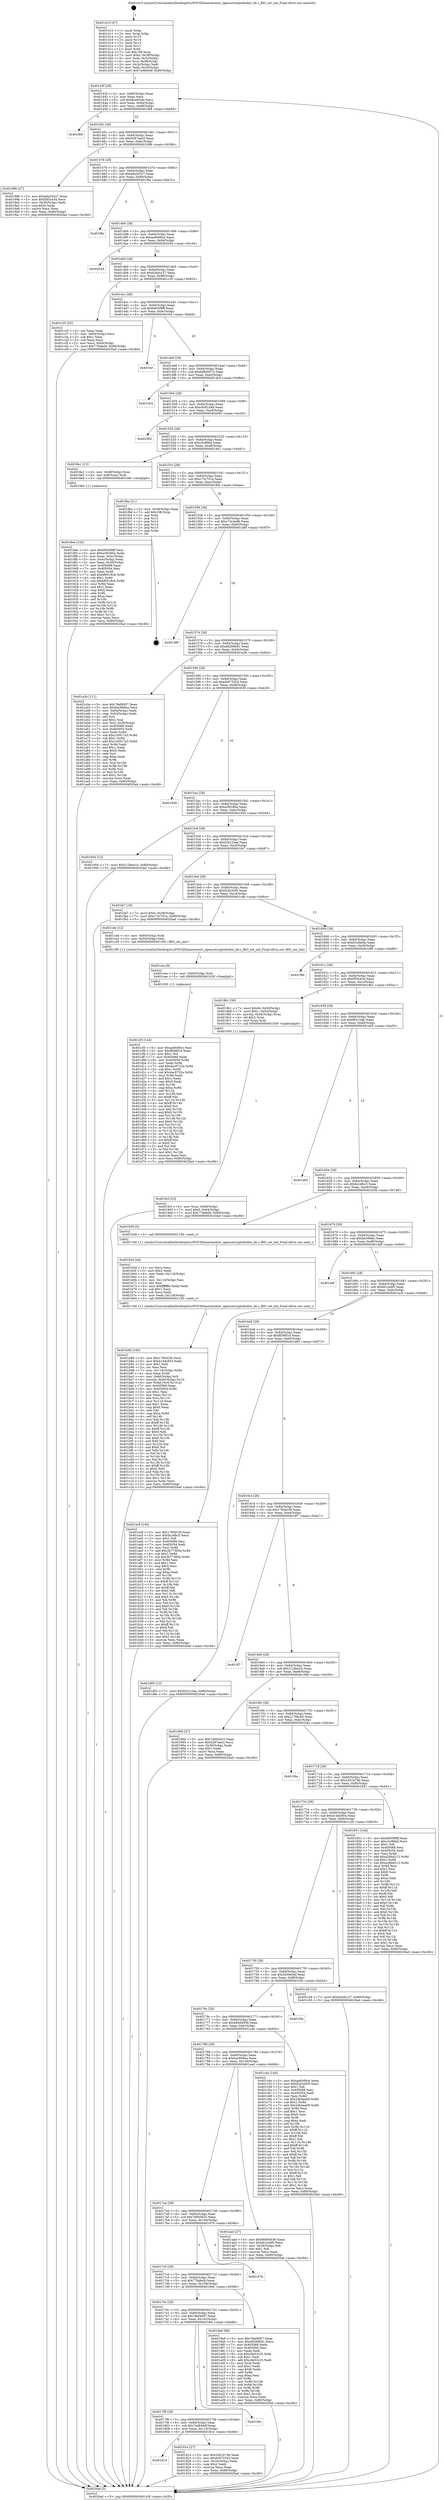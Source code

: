digraph "0x401410" {
  label = "0x401410 (/mnt/c/Users/mathe/Desktop/tcc/POCII/binaries/extr_opensslcryptobiobio_lib.c_BIO_set_init_Final-ollvm.out::main(0))"
  labelloc = "t"
  node[shape=record]

  Entry [label="",width=0.3,height=0.3,shape=circle,fillcolor=black,style=filled]
  "0x40143f" [label="{
     0x40143f [29]\l
     | [instrs]\l
     &nbsp;&nbsp;0x40143f \<+3\>: mov -0x80(%rbp),%eax\l
     &nbsp;&nbsp;0x401442 \<+2\>: mov %eax,%ecx\l
     &nbsp;&nbsp;0x401444 \<+6\>: sub $0x8cafc0ab,%ecx\l
     &nbsp;&nbsp;0x40144a \<+6\>: mov %eax,-0x84(%rbp)\l
     &nbsp;&nbsp;0x401450 \<+6\>: mov %ecx,-0x88(%rbp)\l
     &nbsp;&nbsp;0x401456 \<+6\>: je 0000000000401f69 \<main+0xb59\>\l
  }"]
  "0x401f69" [label="{
     0x401f69\l
  }", style=dashed]
  "0x40145c" [label="{
     0x40145c [28]\l
     | [instrs]\l
     &nbsp;&nbsp;0x40145c \<+5\>: jmp 0000000000401461 \<main+0x51\>\l
     &nbsp;&nbsp;0x401461 \<+6\>: mov -0x84(%rbp),%eax\l
     &nbsp;&nbsp;0x401467 \<+5\>: sub $0x9287aee3,%eax\l
     &nbsp;&nbsp;0x40146c \<+6\>: mov %eax,-0x8c(%rbp)\l
     &nbsp;&nbsp;0x401472 \<+6\>: je 0000000000401996 \<main+0x586\>\l
  }"]
  Exit [label="",width=0.3,height=0.3,shape=circle,fillcolor=black,style=filled,peripheries=2]
  "0x401996" [label="{
     0x401996 [27]\l
     | [instrs]\l
     &nbsp;&nbsp;0x401996 \<+5\>: mov $0xa9a3d327,%eax\l
     &nbsp;&nbsp;0x40199b \<+5\>: mov $0xf3f3c43d,%ecx\l
     &nbsp;&nbsp;0x4019a0 \<+3\>: mov -0x30(%rbp),%edx\l
     &nbsp;&nbsp;0x4019a3 \<+3\>: cmp $0x0,%edx\l
     &nbsp;&nbsp;0x4019a6 \<+3\>: cmove %ecx,%eax\l
     &nbsp;&nbsp;0x4019a9 \<+3\>: mov %eax,-0x80(%rbp)\l
     &nbsp;&nbsp;0x4019ac \<+5\>: jmp 00000000004020ad \<main+0xc9d\>\l
  }"]
  "0x401478" [label="{
     0x401478 [28]\l
     | [instrs]\l
     &nbsp;&nbsp;0x401478 \<+5\>: jmp 000000000040147d \<main+0x6d\>\l
     &nbsp;&nbsp;0x40147d \<+6\>: mov -0x84(%rbp),%eax\l
     &nbsp;&nbsp;0x401483 \<+5\>: sub $0xa9a3d327,%eax\l
     &nbsp;&nbsp;0x401488 \<+6\>: mov %eax,-0x90(%rbp)\l
     &nbsp;&nbsp;0x40148e \<+6\>: je 0000000000401f8a \<main+0xb7a\>\l
  }"]
  "0x401cf3" [label="{
     0x401cf3 [144]\l
     | [instrs]\l
     &nbsp;&nbsp;0x401cf3 \<+5\>: mov $0xaa60d9ce,%esi\l
     &nbsp;&nbsp;0x401cf8 \<+5\>: mov $0xff296f1d,%eax\l
     &nbsp;&nbsp;0x401cfd \<+2\>: mov $0x1,%cl\l
     &nbsp;&nbsp;0x401cff \<+7\>: mov 0x405068,%edx\l
     &nbsp;&nbsp;0x401d06 \<+8\>: mov 0x405054,%r8d\l
     &nbsp;&nbsp;0x401d0e \<+3\>: mov %edx,%r9d\l
     &nbsp;&nbsp;0x401d11 \<+7\>: add $0x4ac9722a,%r9d\l
     &nbsp;&nbsp;0x401d18 \<+4\>: sub $0x1,%r9d\l
     &nbsp;&nbsp;0x401d1c \<+7\>: sub $0x4ac9722a,%r9d\l
     &nbsp;&nbsp;0x401d23 \<+4\>: imul %r9d,%edx\l
     &nbsp;&nbsp;0x401d27 \<+3\>: and $0x1,%edx\l
     &nbsp;&nbsp;0x401d2a \<+3\>: cmp $0x0,%edx\l
     &nbsp;&nbsp;0x401d2d \<+4\>: sete %r10b\l
     &nbsp;&nbsp;0x401d31 \<+4\>: cmp $0xa,%r8d\l
     &nbsp;&nbsp;0x401d35 \<+4\>: setl %r11b\l
     &nbsp;&nbsp;0x401d39 \<+3\>: mov %r10b,%bl\l
     &nbsp;&nbsp;0x401d3c \<+3\>: xor $0xff,%bl\l
     &nbsp;&nbsp;0x401d3f \<+3\>: mov %r11b,%r14b\l
     &nbsp;&nbsp;0x401d42 \<+4\>: xor $0xff,%r14b\l
     &nbsp;&nbsp;0x401d46 \<+3\>: xor $0x0,%cl\l
     &nbsp;&nbsp;0x401d49 \<+3\>: mov %bl,%r15b\l
     &nbsp;&nbsp;0x401d4c \<+4\>: and $0x0,%r15b\l
     &nbsp;&nbsp;0x401d50 \<+3\>: and %cl,%r10b\l
     &nbsp;&nbsp;0x401d53 \<+3\>: mov %r14b,%r12b\l
     &nbsp;&nbsp;0x401d56 \<+4\>: and $0x0,%r12b\l
     &nbsp;&nbsp;0x401d5a \<+3\>: and %cl,%r11b\l
     &nbsp;&nbsp;0x401d5d \<+3\>: or %r10b,%r15b\l
     &nbsp;&nbsp;0x401d60 \<+3\>: or %r11b,%r12b\l
     &nbsp;&nbsp;0x401d63 \<+3\>: xor %r12b,%r15b\l
     &nbsp;&nbsp;0x401d66 \<+3\>: or %r14b,%bl\l
     &nbsp;&nbsp;0x401d69 \<+3\>: xor $0xff,%bl\l
     &nbsp;&nbsp;0x401d6c \<+3\>: or $0x0,%cl\l
     &nbsp;&nbsp;0x401d6f \<+2\>: and %cl,%bl\l
     &nbsp;&nbsp;0x401d71 \<+3\>: or %bl,%r15b\l
     &nbsp;&nbsp;0x401d74 \<+4\>: test $0x1,%r15b\l
     &nbsp;&nbsp;0x401d78 \<+3\>: cmovne %eax,%esi\l
     &nbsp;&nbsp;0x401d7b \<+3\>: mov %esi,-0x80(%rbp)\l
     &nbsp;&nbsp;0x401d7e \<+5\>: jmp 00000000004020ad \<main+0xc9d\>\l
  }"]
  "0x401f8a" [label="{
     0x401f8a\l
  }", style=dashed]
  "0x401494" [label="{
     0x401494 [28]\l
     | [instrs]\l
     &nbsp;&nbsp;0x401494 \<+5\>: jmp 0000000000401499 \<main+0x89\>\l
     &nbsp;&nbsp;0x401499 \<+6\>: mov -0x84(%rbp),%eax\l
     &nbsp;&nbsp;0x40149f \<+5\>: sub $0xaa60d9ce,%eax\l
     &nbsp;&nbsp;0x4014a4 \<+6\>: mov %eax,-0x94(%rbp)\l
     &nbsp;&nbsp;0x4014aa \<+6\>: je 0000000000402044 \<main+0xc34\>\l
  }"]
  "0x401cea" [label="{
     0x401cea [9]\l
     | [instrs]\l
     &nbsp;&nbsp;0x401cea \<+4\>: mov -0x60(%rbp),%rdi\l
     &nbsp;&nbsp;0x401cee \<+5\>: call 0000000000401030 \<free@plt\>\l
     | [calls]\l
     &nbsp;&nbsp;0x401030 \{1\} (unknown)\l
  }"]
  "0x402044" [label="{
     0x402044\l
  }", style=dashed]
  "0x4014b0" [label="{
     0x4014b0 [28]\l
     | [instrs]\l
     &nbsp;&nbsp;0x4014b0 \<+5\>: jmp 00000000004014b5 \<main+0xa5\>\l
     &nbsp;&nbsp;0x4014b5 \<+6\>: mov -0x84(%rbp),%eax\l
     &nbsp;&nbsp;0x4014bb \<+5\>: sub $0xb26dcc27,%eax\l
     &nbsp;&nbsp;0x4014c0 \<+6\>: mov %eax,-0x98(%rbp)\l
     &nbsp;&nbsp;0x4014c6 \<+6\>: je 0000000000401c35 \<main+0x825\>\l
  }"]
  "0x401b89" [label="{
     0x401b89 [160]\l
     | [instrs]\l
     &nbsp;&nbsp;0x401b89 \<+5\>: mov $0x1760d1f0,%ecx\l
     &nbsp;&nbsp;0x401b8e \<+5\>: mov $0x414dc854,%edx\l
     &nbsp;&nbsp;0x401b93 \<+3\>: mov $0x1,%dil\l
     &nbsp;&nbsp;0x401b96 \<+2\>: xor %esi,%esi\l
     &nbsp;&nbsp;0x401b98 \<+7\>: mov -0x118(%rbp),%r8d\l
     &nbsp;&nbsp;0x401b9f \<+4\>: imul %eax,%r8d\l
     &nbsp;&nbsp;0x401ba3 \<+4\>: mov -0x60(%rbp),%r9\l
     &nbsp;&nbsp;0x401ba7 \<+4\>: movslq -0x64(%rbp),%r10\l
     &nbsp;&nbsp;0x401bab \<+4\>: mov %r8d,(%r9,%r10,4)\l
     &nbsp;&nbsp;0x401baf \<+7\>: mov 0x405068,%eax\l
     &nbsp;&nbsp;0x401bb6 \<+8\>: mov 0x405054,%r8d\l
     &nbsp;&nbsp;0x401bbe \<+3\>: sub $0x1,%esi\l
     &nbsp;&nbsp;0x401bc1 \<+3\>: mov %eax,%r11d\l
     &nbsp;&nbsp;0x401bc4 \<+3\>: add %esi,%r11d\l
     &nbsp;&nbsp;0x401bc7 \<+4\>: imul %r11d,%eax\l
     &nbsp;&nbsp;0x401bcb \<+3\>: and $0x1,%eax\l
     &nbsp;&nbsp;0x401bce \<+3\>: cmp $0x0,%eax\l
     &nbsp;&nbsp;0x401bd1 \<+3\>: sete %bl\l
     &nbsp;&nbsp;0x401bd4 \<+4\>: cmp $0xa,%r8d\l
     &nbsp;&nbsp;0x401bd8 \<+4\>: setl %r14b\l
     &nbsp;&nbsp;0x401bdc \<+3\>: mov %bl,%r15b\l
     &nbsp;&nbsp;0x401bdf \<+4\>: xor $0xff,%r15b\l
     &nbsp;&nbsp;0x401be3 \<+3\>: mov %r14b,%r12b\l
     &nbsp;&nbsp;0x401be6 \<+4\>: xor $0xff,%r12b\l
     &nbsp;&nbsp;0x401bea \<+4\>: xor $0x0,%dil\l
     &nbsp;&nbsp;0x401bee \<+3\>: mov %r15b,%r13b\l
     &nbsp;&nbsp;0x401bf1 \<+4\>: and $0x0,%r13b\l
     &nbsp;&nbsp;0x401bf5 \<+3\>: and %dil,%bl\l
     &nbsp;&nbsp;0x401bf8 \<+3\>: mov %r12b,%al\l
     &nbsp;&nbsp;0x401bfb \<+2\>: and $0x0,%al\l
     &nbsp;&nbsp;0x401bfd \<+3\>: and %dil,%r14b\l
     &nbsp;&nbsp;0x401c00 \<+3\>: or %bl,%r13b\l
     &nbsp;&nbsp;0x401c03 \<+3\>: or %r14b,%al\l
     &nbsp;&nbsp;0x401c06 \<+3\>: xor %al,%r13b\l
     &nbsp;&nbsp;0x401c09 \<+3\>: or %r12b,%r15b\l
     &nbsp;&nbsp;0x401c0c \<+4\>: xor $0xff,%r15b\l
     &nbsp;&nbsp;0x401c10 \<+4\>: or $0x0,%dil\l
     &nbsp;&nbsp;0x401c14 \<+3\>: and %dil,%r15b\l
     &nbsp;&nbsp;0x401c17 \<+3\>: or %r15b,%r13b\l
     &nbsp;&nbsp;0x401c1a \<+4\>: test $0x1,%r13b\l
     &nbsp;&nbsp;0x401c1e \<+3\>: cmovne %edx,%ecx\l
     &nbsp;&nbsp;0x401c21 \<+3\>: mov %ecx,-0x80(%rbp)\l
     &nbsp;&nbsp;0x401c24 \<+5\>: jmp 00000000004020ad \<main+0xc9d\>\l
  }"]
  "0x401c35" [label="{
     0x401c35 [25]\l
     | [instrs]\l
     &nbsp;&nbsp;0x401c35 \<+2\>: xor %eax,%eax\l
     &nbsp;&nbsp;0x401c37 \<+3\>: mov -0x64(%rbp),%ecx\l
     &nbsp;&nbsp;0x401c3a \<+3\>: sub $0x1,%eax\l
     &nbsp;&nbsp;0x401c3d \<+2\>: sub %eax,%ecx\l
     &nbsp;&nbsp;0x401c3f \<+3\>: mov %ecx,-0x64(%rbp)\l
     &nbsp;&nbsp;0x401c42 \<+7\>: movl $0x77fafed4,-0x80(%rbp)\l
     &nbsp;&nbsp;0x401c49 \<+5\>: jmp 00000000004020ad \<main+0xc9d\>\l
  }"]
  "0x4014cc" [label="{
     0x4014cc [28]\l
     | [instrs]\l
     &nbsp;&nbsp;0x4014cc \<+5\>: jmp 00000000004014d1 \<main+0xc1\>\l
     &nbsp;&nbsp;0x4014d1 \<+6\>: mov -0x84(%rbp),%eax\l
     &nbsp;&nbsp;0x4014d7 \<+5\>: sub $0xb850f9ff,%eax\l
     &nbsp;&nbsp;0x4014dc \<+6\>: mov %eax,-0x9c(%rbp)\l
     &nbsp;&nbsp;0x4014e2 \<+6\>: je 0000000000401fcf \<main+0xbbf\>\l
  }"]
  "0x401b5d" [label="{
     0x401b5d [44]\l
     | [instrs]\l
     &nbsp;&nbsp;0x401b5d \<+2\>: xor %ecx,%ecx\l
     &nbsp;&nbsp;0x401b5f \<+5\>: mov $0x2,%edx\l
     &nbsp;&nbsp;0x401b64 \<+6\>: mov %edx,-0x114(%rbp)\l
     &nbsp;&nbsp;0x401b6a \<+1\>: cltd\l
     &nbsp;&nbsp;0x401b6b \<+6\>: mov -0x114(%rbp),%esi\l
     &nbsp;&nbsp;0x401b71 \<+2\>: idiv %esi\l
     &nbsp;&nbsp;0x401b73 \<+6\>: imul $0xfffffffe,%edx,%edx\l
     &nbsp;&nbsp;0x401b79 \<+3\>: sub $0x1,%ecx\l
     &nbsp;&nbsp;0x401b7c \<+2\>: sub %ecx,%edx\l
     &nbsp;&nbsp;0x401b7e \<+6\>: mov %edx,-0x118(%rbp)\l
     &nbsp;&nbsp;0x401b84 \<+5\>: call 0000000000401160 \<next_i\>\l
     | [calls]\l
     &nbsp;&nbsp;0x401160 \{1\} (/mnt/c/Users/mathe/Desktop/tcc/POCII/binaries/extr_opensslcryptobiobio_lib.c_BIO_set_init_Final-ollvm.out::next_i)\l
  }"]
  "0x401fcf" [label="{
     0x401fcf\l
  }", style=dashed]
  "0x4014e8" [label="{
     0x4014e8 [28]\l
     | [instrs]\l
     &nbsp;&nbsp;0x4014e8 \<+5\>: jmp 00000000004014ed \<main+0xdd\>\l
     &nbsp;&nbsp;0x4014ed \<+6\>: mov -0x84(%rbp),%eax\l
     &nbsp;&nbsp;0x4014f3 \<+5\>: sub $0xbd840572,%eax\l
     &nbsp;&nbsp;0x4014f8 \<+6\>: mov %eax,-0xa0(%rbp)\l
     &nbsp;&nbsp;0x4014fe \<+6\>: je 0000000000401dc4 \<main+0x9b4\>\l
  }"]
  "0x4019cf" [label="{
     0x4019cf [23]\l
     | [instrs]\l
     &nbsp;&nbsp;0x4019cf \<+4\>: mov %rax,-0x60(%rbp)\l
     &nbsp;&nbsp;0x4019d3 \<+7\>: movl $0x0,-0x64(%rbp)\l
     &nbsp;&nbsp;0x4019da \<+7\>: movl $0x77fafed4,-0x80(%rbp)\l
     &nbsp;&nbsp;0x4019e1 \<+5\>: jmp 00000000004020ad \<main+0xc9d\>\l
  }"]
  "0x401dc4" [label="{
     0x401dc4\l
  }", style=dashed]
  "0x401504" [label="{
     0x401504 [28]\l
     | [instrs]\l
     &nbsp;&nbsp;0x401504 \<+5\>: jmp 0000000000401509 \<main+0xf9\>\l
     &nbsp;&nbsp;0x401509 \<+6\>: mov -0x84(%rbp),%eax\l
     &nbsp;&nbsp;0x40150f \<+5\>: sub $0xc0c81d4d,%eax\l
     &nbsp;&nbsp;0x401514 \<+6\>: mov %eax,-0xa4(%rbp)\l
     &nbsp;&nbsp;0x40151a \<+6\>: je 0000000000402065 \<main+0xc55\>\l
  }"]
  "0x4018ee" [label="{
     0x4018ee [102]\l
     | [instrs]\l
     &nbsp;&nbsp;0x4018ee \<+5\>: mov $0xb850f9ff,%ecx\l
     &nbsp;&nbsp;0x4018f3 \<+5\>: mov $0xecf0280a,%edx\l
     &nbsp;&nbsp;0x4018f8 \<+3\>: mov %eax,-0x4c(%rbp)\l
     &nbsp;&nbsp;0x4018fb \<+3\>: mov -0x4c(%rbp),%eax\l
     &nbsp;&nbsp;0x4018fe \<+3\>: mov %eax,-0x30(%rbp)\l
     &nbsp;&nbsp;0x401901 \<+7\>: mov 0x405068,%eax\l
     &nbsp;&nbsp;0x401908 \<+7\>: mov 0x405054,%esi\l
     &nbsp;&nbsp;0x40190f \<+3\>: mov %eax,%r8d\l
     &nbsp;&nbsp;0x401912 \<+7\>: add $0xbf9318cb,%r8d\l
     &nbsp;&nbsp;0x401919 \<+4\>: sub $0x1,%r8d\l
     &nbsp;&nbsp;0x40191d \<+7\>: sub $0xbf9318cb,%r8d\l
     &nbsp;&nbsp;0x401924 \<+4\>: imul %r8d,%eax\l
     &nbsp;&nbsp;0x401928 \<+3\>: and $0x1,%eax\l
     &nbsp;&nbsp;0x40192b \<+3\>: cmp $0x0,%eax\l
     &nbsp;&nbsp;0x40192e \<+4\>: sete %r9b\l
     &nbsp;&nbsp;0x401932 \<+3\>: cmp $0xa,%esi\l
     &nbsp;&nbsp;0x401935 \<+4\>: setl %r10b\l
     &nbsp;&nbsp;0x401939 \<+3\>: mov %r9b,%r11b\l
     &nbsp;&nbsp;0x40193c \<+3\>: and %r10b,%r11b\l
     &nbsp;&nbsp;0x40193f \<+3\>: xor %r10b,%r9b\l
     &nbsp;&nbsp;0x401942 \<+3\>: or %r9b,%r11b\l
     &nbsp;&nbsp;0x401945 \<+4\>: test $0x1,%r11b\l
     &nbsp;&nbsp;0x401949 \<+3\>: cmovne %edx,%ecx\l
     &nbsp;&nbsp;0x40194c \<+3\>: mov %ecx,-0x80(%rbp)\l
     &nbsp;&nbsp;0x40194f \<+5\>: jmp 00000000004020ad \<main+0xc9d\>\l
  }"]
  "0x402065" [label="{
     0x402065\l
  }", style=dashed]
  "0x401520" [label="{
     0x401520 [28]\l
     | [instrs]\l
     &nbsp;&nbsp;0x401520 \<+5\>: jmp 0000000000401525 \<main+0x115\>\l
     &nbsp;&nbsp;0x401525 \<+6\>: mov -0x84(%rbp),%eax\l
     &nbsp;&nbsp;0x40152b \<+5\>: sub $0xc5cf6fed,%eax\l
     &nbsp;&nbsp;0x401530 \<+6\>: mov %eax,-0xa8(%rbp)\l
     &nbsp;&nbsp;0x401536 \<+6\>: je 00000000004018e1 \<main+0x4d1\>\l
  }"]
  "0x401410" [label="{
     0x401410 [47]\l
     | [instrs]\l
     &nbsp;&nbsp;0x401410 \<+1\>: push %rbp\l
     &nbsp;&nbsp;0x401411 \<+3\>: mov %rsp,%rbp\l
     &nbsp;&nbsp;0x401414 \<+2\>: push %r15\l
     &nbsp;&nbsp;0x401416 \<+2\>: push %r14\l
     &nbsp;&nbsp;0x401418 \<+2\>: push %r13\l
     &nbsp;&nbsp;0x40141a \<+2\>: push %r12\l
     &nbsp;&nbsp;0x40141c \<+1\>: push %rbx\l
     &nbsp;&nbsp;0x40141d \<+7\>: sub $0x108,%rsp\l
     &nbsp;&nbsp;0x401424 \<+7\>: movl $0x0,-0x38(%rbp)\l
     &nbsp;&nbsp;0x40142b \<+3\>: mov %edi,-0x3c(%rbp)\l
     &nbsp;&nbsp;0x40142e \<+4\>: mov %rsi,-0x48(%rbp)\l
     &nbsp;&nbsp;0x401432 \<+3\>: mov -0x3c(%rbp),%edi\l
     &nbsp;&nbsp;0x401435 \<+3\>: mov %edi,-0x34(%rbp)\l
     &nbsp;&nbsp;0x401438 \<+7\>: movl $0x7ed844df,-0x80(%rbp)\l
  }"]
  "0x4018e1" [label="{
     0x4018e1 [13]\l
     | [instrs]\l
     &nbsp;&nbsp;0x4018e1 \<+4\>: mov -0x48(%rbp),%rax\l
     &nbsp;&nbsp;0x4018e5 \<+4\>: mov 0x8(%rax),%rdi\l
     &nbsp;&nbsp;0x4018e9 \<+5\>: call 0000000000401060 \<atoi@plt\>\l
     | [calls]\l
     &nbsp;&nbsp;0x401060 \{1\} (unknown)\l
  }"]
  "0x40153c" [label="{
     0x40153c [28]\l
     | [instrs]\l
     &nbsp;&nbsp;0x40153c \<+5\>: jmp 0000000000401541 \<main+0x131\>\l
     &nbsp;&nbsp;0x401541 \<+6\>: mov -0x84(%rbp),%eax\l
     &nbsp;&nbsp;0x401547 \<+5\>: sub $0xc73c701a,%eax\l
     &nbsp;&nbsp;0x40154c \<+6\>: mov %eax,-0xac(%rbp)\l
     &nbsp;&nbsp;0x401552 \<+6\>: je 0000000000401fba \<main+0xbaa\>\l
  }"]
  "0x4020ad" [label="{
     0x4020ad [5]\l
     | [instrs]\l
     &nbsp;&nbsp;0x4020ad \<+5\>: jmp 000000000040143f \<main+0x2f\>\l
  }"]
  "0x401fba" [label="{
     0x401fba [21]\l
     | [instrs]\l
     &nbsp;&nbsp;0x401fba \<+3\>: mov -0x38(%rbp),%eax\l
     &nbsp;&nbsp;0x401fbd \<+7\>: add $0x108,%rsp\l
     &nbsp;&nbsp;0x401fc4 \<+1\>: pop %rbx\l
     &nbsp;&nbsp;0x401fc5 \<+2\>: pop %r12\l
     &nbsp;&nbsp;0x401fc7 \<+2\>: pop %r13\l
     &nbsp;&nbsp;0x401fc9 \<+2\>: pop %r14\l
     &nbsp;&nbsp;0x401fcb \<+2\>: pop %r15\l
     &nbsp;&nbsp;0x401fcd \<+1\>: pop %rbp\l
     &nbsp;&nbsp;0x401fce \<+1\>: ret\l
  }"]
  "0x401558" [label="{
     0x401558 [28]\l
     | [instrs]\l
     &nbsp;&nbsp;0x401558 \<+5\>: jmp 000000000040155d \<main+0x14d\>\l
     &nbsp;&nbsp;0x40155d \<+6\>: mov -0x84(%rbp),%eax\l
     &nbsp;&nbsp;0x401563 \<+5\>: sub $0xc74c4a9b,%eax\l
     &nbsp;&nbsp;0x401568 \<+6\>: mov %eax,-0xb0(%rbp)\l
     &nbsp;&nbsp;0x40156e \<+6\>: je 0000000000401d8f \<main+0x97f\>\l
  }"]
  "0x401814" [label="{
     0x401814\l
  }", style=dashed]
  "0x401d8f" [label="{
     0x401d8f\l
  }", style=dashed]
  "0x401574" [label="{
     0x401574 [28]\l
     | [instrs]\l
     &nbsp;&nbsp;0x401574 \<+5\>: jmp 0000000000401579 \<main+0x169\>\l
     &nbsp;&nbsp;0x401579 \<+6\>: mov -0x84(%rbp),%eax\l
     &nbsp;&nbsp;0x40157f \<+5\>: sub $0xd8269b91,%eax\l
     &nbsp;&nbsp;0x401584 \<+6\>: mov %eax,-0xb4(%rbp)\l
     &nbsp;&nbsp;0x40158a \<+6\>: je 0000000000401a3e \<main+0x62e\>\l
  }"]
  "0x40181e" [label="{
     0x40181e [27]\l
     | [instrs]\l
     &nbsp;&nbsp;0x40181e \<+5\>: mov $0x2451b74b,%eax\l
     &nbsp;&nbsp;0x401823 \<+5\>: mov $0xdc673324,%ecx\l
     &nbsp;&nbsp;0x401828 \<+3\>: mov -0x34(%rbp),%edx\l
     &nbsp;&nbsp;0x40182b \<+3\>: cmp $0x2,%edx\l
     &nbsp;&nbsp;0x40182e \<+3\>: cmovne %ecx,%eax\l
     &nbsp;&nbsp;0x401831 \<+3\>: mov %eax,-0x80(%rbp)\l
     &nbsp;&nbsp;0x401834 \<+5\>: jmp 00000000004020ad \<main+0xc9d\>\l
  }"]
  "0x401a3e" [label="{
     0x401a3e [111]\l
     | [instrs]\l
     &nbsp;&nbsp;0x401a3e \<+5\>: mov $0x78af4007,%eax\l
     &nbsp;&nbsp;0x401a43 \<+5\>: mov $0x6ac806ea,%ecx\l
     &nbsp;&nbsp;0x401a48 \<+3\>: mov -0x64(%rbp),%edx\l
     &nbsp;&nbsp;0x401a4b \<+3\>: cmp -0x54(%rbp),%edx\l
     &nbsp;&nbsp;0x401a4e \<+4\>: setl %sil\l
     &nbsp;&nbsp;0x401a52 \<+4\>: and $0x1,%sil\l
     &nbsp;&nbsp;0x401a56 \<+4\>: mov %sil,-0x29(%rbp)\l
     &nbsp;&nbsp;0x401a5a \<+7\>: mov 0x405068,%edx\l
     &nbsp;&nbsp;0x401a61 \<+7\>: mov 0x405054,%edi\l
     &nbsp;&nbsp;0x401a68 \<+3\>: mov %edx,%r8d\l
     &nbsp;&nbsp;0x401a6b \<+7\>: sub $0x1c0917a3,%r8d\l
     &nbsp;&nbsp;0x401a72 \<+4\>: sub $0x1,%r8d\l
     &nbsp;&nbsp;0x401a76 \<+7\>: add $0x1c0917a3,%r8d\l
     &nbsp;&nbsp;0x401a7d \<+4\>: imul %r8d,%edx\l
     &nbsp;&nbsp;0x401a81 \<+3\>: and $0x1,%edx\l
     &nbsp;&nbsp;0x401a84 \<+3\>: cmp $0x0,%edx\l
     &nbsp;&nbsp;0x401a87 \<+4\>: sete %sil\l
     &nbsp;&nbsp;0x401a8b \<+3\>: cmp $0xa,%edi\l
     &nbsp;&nbsp;0x401a8e \<+4\>: setl %r9b\l
     &nbsp;&nbsp;0x401a92 \<+3\>: mov %sil,%r10b\l
     &nbsp;&nbsp;0x401a95 \<+3\>: and %r9b,%r10b\l
     &nbsp;&nbsp;0x401a98 \<+3\>: xor %r9b,%sil\l
     &nbsp;&nbsp;0x401a9b \<+3\>: or %sil,%r10b\l
     &nbsp;&nbsp;0x401a9e \<+4\>: test $0x1,%r10b\l
     &nbsp;&nbsp;0x401aa2 \<+3\>: cmovne %ecx,%eax\l
     &nbsp;&nbsp;0x401aa5 \<+3\>: mov %eax,-0x80(%rbp)\l
     &nbsp;&nbsp;0x401aa8 \<+5\>: jmp 00000000004020ad \<main+0xc9d\>\l
  }"]
  "0x401590" [label="{
     0x401590 [28]\l
     | [instrs]\l
     &nbsp;&nbsp;0x401590 \<+5\>: jmp 0000000000401595 \<main+0x185\>\l
     &nbsp;&nbsp;0x401595 \<+6\>: mov -0x84(%rbp),%eax\l
     &nbsp;&nbsp;0x40159b \<+5\>: sub $0xdc673324,%eax\l
     &nbsp;&nbsp;0x4015a0 \<+6\>: mov %eax,-0xb8(%rbp)\l
     &nbsp;&nbsp;0x4015a6 \<+6\>: je 0000000000401839 \<main+0x429\>\l
  }"]
  "0x4017f8" [label="{
     0x4017f8 [28]\l
     | [instrs]\l
     &nbsp;&nbsp;0x4017f8 \<+5\>: jmp 00000000004017fd \<main+0x3ed\>\l
     &nbsp;&nbsp;0x4017fd \<+6\>: mov -0x84(%rbp),%eax\l
     &nbsp;&nbsp;0x401803 \<+5\>: sub $0x7ed844df,%eax\l
     &nbsp;&nbsp;0x401808 \<+6\>: mov %eax,-0x110(%rbp)\l
     &nbsp;&nbsp;0x40180e \<+6\>: je 000000000040181e \<main+0x40e\>\l
  }"]
  "0x401839" [label="{
     0x401839\l
  }", style=dashed]
  "0x4015ac" [label="{
     0x4015ac [28]\l
     | [instrs]\l
     &nbsp;&nbsp;0x4015ac \<+5\>: jmp 00000000004015b1 \<main+0x1a1\>\l
     &nbsp;&nbsp;0x4015b1 \<+6\>: mov -0x84(%rbp),%eax\l
     &nbsp;&nbsp;0x4015b7 \<+5\>: sub $0xecf0280a,%eax\l
     &nbsp;&nbsp;0x4015bc \<+6\>: mov %eax,-0xbc(%rbp)\l
     &nbsp;&nbsp;0x4015c2 \<+6\>: je 0000000000401954 \<main+0x544\>\l
  }"]
  "0x401feb" [label="{
     0x401feb\l
  }", style=dashed]
  "0x401954" [label="{
     0x401954 [12]\l
     | [instrs]\l
     &nbsp;&nbsp;0x401954 \<+7\>: movl $0x2126ee1b,-0x80(%rbp)\l
     &nbsp;&nbsp;0x40195b \<+5\>: jmp 00000000004020ad \<main+0xc9d\>\l
  }"]
  "0x4015c8" [label="{
     0x4015c8 [28]\l
     | [instrs]\l
     &nbsp;&nbsp;0x4015c8 \<+5\>: jmp 00000000004015cd \<main+0x1bd\>\l
     &nbsp;&nbsp;0x4015cd \<+6\>: mov -0x84(%rbp),%eax\l
     &nbsp;&nbsp;0x4015d3 \<+5\>: sub $0xf2d123aa,%eax\l
     &nbsp;&nbsp;0x4015d8 \<+6\>: mov %eax,-0xc0(%rbp)\l
     &nbsp;&nbsp;0x4015de \<+6\>: je 0000000000401fa7 \<main+0xb97\>\l
  }"]
  "0x4017dc" [label="{
     0x4017dc [28]\l
     | [instrs]\l
     &nbsp;&nbsp;0x4017dc \<+5\>: jmp 00000000004017e1 \<main+0x3d1\>\l
     &nbsp;&nbsp;0x4017e1 \<+6\>: mov -0x84(%rbp),%eax\l
     &nbsp;&nbsp;0x4017e7 \<+5\>: sub $0x78af4007,%eax\l
     &nbsp;&nbsp;0x4017ec \<+6\>: mov %eax,-0x10c(%rbp)\l
     &nbsp;&nbsp;0x4017f2 \<+6\>: je 0000000000401feb \<main+0xbdb\>\l
  }"]
  "0x401fa7" [label="{
     0x401fa7 [19]\l
     | [instrs]\l
     &nbsp;&nbsp;0x401fa7 \<+7\>: movl $0x0,-0x38(%rbp)\l
     &nbsp;&nbsp;0x401fae \<+7\>: movl $0xc73c701a,-0x80(%rbp)\l
     &nbsp;&nbsp;0x401fb5 \<+5\>: jmp 00000000004020ad \<main+0xc9d\>\l
  }"]
  "0x4015e4" [label="{
     0x4015e4 [28]\l
     | [instrs]\l
     &nbsp;&nbsp;0x4015e4 \<+5\>: jmp 00000000004015e9 \<main+0x1d9\>\l
     &nbsp;&nbsp;0x4015e9 \<+6\>: mov -0x84(%rbp),%eax\l
     &nbsp;&nbsp;0x4015ef \<+5\>: sub $0xf2d2cb00,%eax\l
     &nbsp;&nbsp;0x4015f4 \<+6\>: mov %eax,-0xc4(%rbp)\l
     &nbsp;&nbsp;0x4015fa \<+6\>: je 0000000000401cde \<main+0x8ce\>\l
  }"]
  "0x4019e6" [label="{
     0x4019e6 [88]\l
     | [instrs]\l
     &nbsp;&nbsp;0x4019e6 \<+5\>: mov $0x78af4007,%eax\l
     &nbsp;&nbsp;0x4019eb \<+5\>: mov $0xd8269b91,%ecx\l
     &nbsp;&nbsp;0x4019f0 \<+7\>: mov 0x405068,%edx\l
     &nbsp;&nbsp;0x4019f7 \<+7\>: mov 0x405054,%esi\l
     &nbsp;&nbsp;0x4019fe \<+2\>: mov %edx,%edi\l
     &nbsp;&nbsp;0x401a00 \<+6\>: sub $0xc9a53c25,%edi\l
     &nbsp;&nbsp;0x401a06 \<+3\>: sub $0x1,%edi\l
     &nbsp;&nbsp;0x401a09 \<+6\>: add $0xc9a53c25,%edi\l
     &nbsp;&nbsp;0x401a0f \<+3\>: imul %edi,%edx\l
     &nbsp;&nbsp;0x401a12 \<+3\>: and $0x1,%edx\l
     &nbsp;&nbsp;0x401a15 \<+3\>: cmp $0x0,%edx\l
     &nbsp;&nbsp;0x401a18 \<+4\>: sete %r8b\l
     &nbsp;&nbsp;0x401a1c \<+3\>: cmp $0xa,%esi\l
     &nbsp;&nbsp;0x401a1f \<+4\>: setl %r9b\l
     &nbsp;&nbsp;0x401a23 \<+3\>: mov %r8b,%r10b\l
     &nbsp;&nbsp;0x401a26 \<+3\>: and %r9b,%r10b\l
     &nbsp;&nbsp;0x401a29 \<+3\>: xor %r9b,%r8b\l
     &nbsp;&nbsp;0x401a2c \<+3\>: or %r8b,%r10b\l
     &nbsp;&nbsp;0x401a2f \<+4\>: test $0x1,%r10b\l
     &nbsp;&nbsp;0x401a33 \<+3\>: cmovne %ecx,%eax\l
     &nbsp;&nbsp;0x401a36 \<+3\>: mov %eax,-0x80(%rbp)\l
     &nbsp;&nbsp;0x401a39 \<+5\>: jmp 00000000004020ad \<main+0xc9d\>\l
  }"]
  "0x401cde" [label="{
     0x401cde [12]\l
     | [instrs]\l
     &nbsp;&nbsp;0x401cde \<+4\>: mov -0x60(%rbp),%rdi\l
     &nbsp;&nbsp;0x401ce2 \<+3\>: mov -0x50(%rbp),%esi\l
     &nbsp;&nbsp;0x401ce5 \<+5\>: call 00000000004013f0 \<BIO_set_init\>\l
     | [calls]\l
     &nbsp;&nbsp;0x4013f0 \{1\} (/mnt/c/Users/mathe/Desktop/tcc/POCII/binaries/extr_opensslcryptobiobio_lib.c_BIO_set_init_Final-ollvm.out::BIO_set_init)\l
  }"]
  "0x401600" [label="{
     0x401600 [28]\l
     | [instrs]\l
     &nbsp;&nbsp;0x401600 \<+5\>: jmp 0000000000401605 \<main+0x1f5\>\l
     &nbsp;&nbsp;0x401605 \<+6\>: mov -0x84(%rbp),%eax\l
     &nbsp;&nbsp;0x40160b \<+5\>: sub $0xf3c48e0a,%eax\l
     &nbsp;&nbsp;0x401610 \<+6\>: mov %eax,-0xc8(%rbp)\l
     &nbsp;&nbsp;0x401616 \<+6\>: je 0000000000401f96 \<main+0xb86\>\l
  }"]
  "0x4017c0" [label="{
     0x4017c0 [28]\l
     | [instrs]\l
     &nbsp;&nbsp;0x4017c0 \<+5\>: jmp 00000000004017c5 \<main+0x3b5\>\l
     &nbsp;&nbsp;0x4017c5 \<+6\>: mov -0x84(%rbp),%eax\l
     &nbsp;&nbsp;0x4017cb \<+5\>: sub $0x77fafed4,%eax\l
     &nbsp;&nbsp;0x4017d0 \<+6\>: mov %eax,-0x108(%rbp)\l
     &nbsp;&nbsp;0x4017d6 \<+6\>: je 00000000004019e6 \<main+0x5d6\>\l
  }"]
  "0x401f96" [label="{
     0x401f96\l
  }", style=dashed]
  "0x40161c" [label="{
     0x40161c [28]\l
     | [instrs]\l
     &nbsp;&nbsp;0x40161c \<+5\>: jmp 0000000000401621 \<main+0x211\>\l
     &nbsp;&nbsp;0x401621 \<+6\>: mov -0x84(%rbp),%eax\l
     &nbsp;&nbsp;0x401627 \<+5\>: sub $0xf3f3c43d,%eax\l
     &nbsp;&nbsp;0x40162c \<+6\>: mov %eax,-0xcc(%rbp)\l
     &nbsp;&nbsp;0x401632 \<+6\>: je 00000000004019b1 \<main+0x5a1\>\l
  }"]
  "0x40197b" [label="{
     0x40197b\l
  }", style=dashed]
  "0x4019b1" [label="{
     0x4019b1 [30]\l
     | [instrs]\l
     &nbsp;&nbsp;0x4019b1 \<+7\>: movl $0x64,-0x50(%rbp)\l
     &nbsp;&nbsp;0x4019b8 \<+7\>: movl $0x1,-0x54(%rbp)\l
     &nbsp;&nbsp;0x4019bf \<+4\>: movslq -0x54(%rbp),%rax\l
     &nbsp;&nbsp;0x4019c3 \<+4\>: shl $0x2,%rax\l
     &nbsp;&nbsp;0x4019c7 \<+3\>: mov %rax,%rdi\l
     &nbsp;&nbsp;0x4019ca \<+5\>: call 0000000000401050 \<malloc@plt\>\l
     | [calls]\l
     &nbsp;&nbsp;0x401050 \{1\} (unknown)\l
  }"]
  "0x401638" [label="{
     0x401638 [28]\l
     | [instrs]\l
     &nbsp;&nbsp;0x401638 \<+5\>: jmp 000000000040163d \<main+0x22d\>\l
     &nbsp;&nbsp;0x40163d \<+6\>: mov -0x84(%rbp),%eax\l
     &nbsp;&nbsp;0x401643 \<+5\>: sub $0xf9313afc,%eax\l
     &nbsp;&nbsp;0x401648 \<+6\>: mov %eax,-0xd0(%rbp)\l
     &nbsp;&nbsp;0x40164e \<+6\>: je 0000000000401e65 \<main+0xa55\>\l
  }"]
  "0x4017a4" [label="{
     0x4017a4 [28]\l
     | [instrs]\l
     &nbsp;&nbsp;0x4017a4 \<+5\>: jmp 00000000004017a9 \<main+0x399\>\l
     &nbsp;&nbsp;0x4017a9 \<+6\>: mov -0x84(%rbp),%eax\l
     &nbsp;&nbsp;0x4017af \<+5\>: sub $0x74950d33,%eax\l
     &nbsp;&nbsp;0x4017b4 \<+6\>: mov %eax,-0x104(%rbp)\l
     &nbsp;&nbsp;0x4017ba \<+6\>: je 000000000040197b \<main+0x56b\>\l
  }"]
  "0x401e65" [label="{
     0x401e65\l
  }", style=dashed]
  "0x401654" [label="{
     0x401654 [28]\l
     | [instrs]\l
     &nbsp;&nbsp;0x401654 \<+5\>: jmp 0000000000401659 \<main+0x249\>\l
     &nbsp;&nbsp;0x401659 \<+6\>: mov -0x84(%rbp),%eax\l
     &nbsp;&nbsp;0x40165f \<+5\>: sub $0xfa1efbc5,%eax\l
     &nbsp;&nbsp;0x401664 \<+6\>: mov %eax,-0xd4(%rbp)\l
     &nbsp;&nbsp;0x40166a \<+6\>: je 0000000000401b58 \<main+0x748\>\l
  }"]
  "0x401aad" [label="{
     0x401aad [27]\l
     | [instrs]\l
     &nbsp;&nbsp;0x401aad \<+5\>: mov $0x68484936,%eax\l
     &nbsp;&nbsp;0x401ab2 \<+5\>: mov $0xfd1cedf5,%ecx\l
     &nbsp;&nbsp;0x401ab7 \<+3\>: mov -0x29(%rbp),%dl\l
     &nbsp;&nbsp;0x401aba \<+3\>: test $0x1,%dl\l
     &nbsp;&nbsp;0x401abd \<+3\>: cmovne %ecx,%eax\l
     &nbsp;&nbsp;0x401ac0 \<+3\>: mov %eax,-0x80(%rbp)\l
     &nbsp;&nbsp;0x401ac3 \<+5\>: jmp 00000000004020ad \<main+0xc9d\>\l
  }"]
  "0x401b58" [label="{
     0x401b58 [5]\l
     | [instrs]\l
     &nbsp;&nbsp;0x401b58 \<+5\>: call 0000000000401160 \<next_i\>\l
     | [calls]\l
     &nbsp;&nbsp;0x401160 \{1\} (/mnt/c/Users/mathe/Desktop/tcc/POCII/binaries/extr_opensslcryptobiobio_lib.c_BIO_set_init_Final-ollvm.out::next_i)\l
  }"]
  "0x401670" [label="{
     0x401670 [28]\l
     | [instrs]\l
     &nbsp;&nbsp;0x401670 \<+5\>: jmp 0000000000401675 \<main+0x265\>\l
     &nbsp;&nbsp;0x401675 \<+6\>: mov -0x84(%rbp),%eax\l
     &nbsp;&nbsp;0x40167b \<+5\>: sub $0xfae596dc,%eax\l
     &nbsp;&nbsp;0x401680 \<+6\>: mov %eax,-0xd8(%rbp)\l
     &nbsp;&nbsp;0x401686 \<+6\>: je 0000000000401ddf \<main+0x9cf\>\l
  }"]
  "0x401788" [label="{
     0x401788 [28]\l
     | [instrs]\l
     &nbsp;&nbsp;0x401788 \<+5\>: jmp 000000000040178d \<main+0x37d\>\l
     &nbsp;&nbsp;0x40178d \<+6\>: mov -0x84(%rbp),%eax\l
     &nbsp;&nbsp;0x401793 \<+5\>: sub $0x6ac806ea,%eax\l
     &nbsp;&nbsp;0x401798 \<+6\>: mov %eax,-0x100(%rbp)\l
     &nbsp;&nbsp;0x40179e \<+6\>: je 0000000000401aad \<main+0x69d\>\l
  }"]
  "0x401ddf" [label="{
     0x401ddf\l
  }", style=dashed]
  "0x40168c" [label="{
     0x40168c [28]\l
     | [instrs]\l
     &nbsp;&nbsp;0x40168c \<+5\>: jmp 0000000000401691 \<main+0x281\>\l
     &nbsp;&nbsp;0x401691 \<+6\>: mov -0x84(%rbp),%eax\l
     &nbsp;&nbsp;0x401697 \<+5\>: sub $0xfd1cedf5,%eax\l
     &nbsp;&nbsp;0x40169c \<+6\>: mov %eax,-0xdc(%rbp)\l
     &nbsp;&nbsp;0x4016a2 \<+6\>: je 0000000000401ac8 \<main+0x6b8\>\l
  }"]
  "0x401c4e" [label="{
     0x401c4e [144]\l
     | [instrs]\l
     &nbsp;&nbsp;0x401c4e \<+5\>: mov $0xaa60d9ce,%eax\l
     &nbsp;&nbsp;0x401c53 \<+5\>: mov $0xf2d2cb00,%ecx\l
     &nbsp;&nbsp;0x401c58 \<+2\>: mov $0x1,%dl\l
     &nbsp;&nbsp;0x401c5a \<+7\>: mov 0x405068,%esi\l
     &nbsp;&nbsp;0x401c61 \<+7\>: mov 0x405054,%edi\l
     &nbsp;&nbsp;0x401c68 \<+3\>: mov %esi,%r8d\l
     &nbsp;&nbsp;0x401c6b \<+7\>: sub $0x2db4aa09,%r8d\l
     &nbsp;&nbsp;0x401c72 \<+4\>: sub $0x1,%r8d\l
     &nbsp;&nbsp;0x401c76 \<+7\>: add $0x2db4aa09,%r8d\l
     &nbsp;&nbsp;0x401c7d \<+4\>: imul %r8d,%esi\l
     &nbsp;&nbsp;0x401c81 \<+3\>: and $0x1,%esi\l
     &nbsp;&nbsp;0x401c84 \<+3\>: cmp $0x0,%esi\l
     &nbsp;&nbsp;0x401c87 \<+4\>: sete %r9b\l
     &nbsp;&nbsp;0x401c8b \<+3\>: cmp $0xa,%edi\l
     &nbsp;&nbsp;0x401c8e \<+4\>: setl %r10b\l
     &nbsp;&nbsp;0x401c92 \<+3\>: mov %r9b,%r11b\l
     &nbsp;&nbsp;0x401c95 \<+4\>: xor $0xff,%r11b\l
     &nbsp;&nbsp;0x401c99 \<+3\>: mov %r10b,%bl\l
     &nbsp;&nbsp;0x401c9c \<+3\>: xor $0xff,%bl\l
     &nbsp;&nbsp;0x401c9f \<+3\>: xor $0x1,%dl\l
     &nbsp;&nbsp;0x401ca2 \<+3\>: mov %r11b,%r14b\l
     &nbsp;&nbsp;0x401ca5 \<+4\>: and $0xff,%r14b\l
     &nbsp;&nbsp;0x401ca9 \<+3\>: and %dl,%r9b\l
     &nbsp;&nbsp;0x401cac \<+3\>: mov %bl,%r15b\l
     &nbsp;&nbsp;0x401caf \<+4\>: and $0xff,%r15b\l
     &nbsp;&nbsp;0x401cb3 \<+3\>: and %dl,%r10b\l
     &nbsp;&nbsp;0x401cb6 \<+3\>: or %r9b,%r14b\l
     &nbsp;&nbsp;0x401cb9 \<+3\>: or %r10b,%r15b\l
     &nbsp;&nbsp;0x401cbc \<+3\>: xor %r15b,%r14b\l
     &nbsp;&nbsp;0x401cbf \<+3\>: or %bl,%r11b\l
     &nbsp;&nbsp;0x401cc2 \<+4\>: xor $0xff,%r11b\l
     &nbsp;&nbsp;0x401cc6 \<+3\>: or $0x1,%dl\l
     &nbsp;&nbsp;0x401cc9 \<+3\>: and %dl,%r11b\l
     &nbsp;&nbsp;0x401ccc \<+3\>: or %r11b,%r14b\l
     &nbsp;&nbsp;0x401ccf \<+4\>: test $0x1,%r14b\l
     &nbsp;&nbsp;0x401cd3 \<+3\>: cmovne %ecx,%eax\l
     &nbsp;&nbsp;0x401cd6 \<+3\>: mov %eax,-0x80(%rbp)\l
     &nbsp;&nbsp;0x401cd9 \<+5\>: jmp 00000000004020ad \<main+0xc9d\>\l
  }"]
  "0x401ac8" [label="{
     0x401ac8 [144]\l
     | [instrs]\l
     &nbsp;&nbsp;0x401ac8 \<+5\>: mov $0x1760d1f0,%eax\l
     &nbsp;&nbsp;0x401acd \<+5\>: mov $0xfa1efbc5,%ecx\l
     &nbsp;&nbsp;0x401ad2 \<+2\>: mov $0x1,%dl\l
     &nbsp;&nbsp;0x401ad4 \<+7\>: mov 0x405068,%esi\l
     &nbsp;&nbsp;0x401adb \<+7\>: mov 0x405054,%edi\l
     &nbsp;&nbsp;0x401ae2 \<+3\>: mov %esi,%r8d\l
     &nbsp;&nbsp;0x401ae5 \<+7\>: add $0x3b77365e,%r8d\l
     &nbsp;&nbsp;0x401aec \<+4\>: sub $0x1,%r8d\l
     &nbsp;&nbsp;0x401af0 \<+7\>: sub $0x3b77365e,%r8d\l
     &nbsp;&nbsp;0x401af7 \<+4\>: imul %r8d,%esi\l
     &nbsp;&nbsp;0x401afb \<+3\>: and $0x1,%esi\l
     &nbsp;&nbsp;0x401afe \<+3\>: cmp $0x0,%esi\l
     &nbsp;&nbsp;0x401b01 \<+4\>: sete %r9b\l
     &nbsp;&nbsp;0x401b05 \<+3\>: cmp $0xa,%edi\l
     &nbsp;&nbsp;0x401b08 \<+4\>: setl %r10b\l
     &nbsp;&nbsp;0x401b0c \<+3\>: mov %r9b,%r11b\l
     &nbsp;&nbsp;0x401b0f \<+4\>: xor $0xff,%r11b\l
     &nbsp;&nbsp;0x401b13 \<+3\>: mov %r10b,%bl\l
     &nbsp;&nbsp;0x401b16 \<+3\>: xor $0xff,%bl\l
     &nbsp;&nbsp;0x401b19 \<+3\>: xor $0x0,%dl\l
     &nbsp;&nbsp;0x401b1c \<+3\>: mov %r11b,%r14b\l
     &nbsp;&nbsp;0x401b1f \<+4\>: and $0x0,%r14b\l
     &nbsp;&nbsp;0x401b23 \<+3\>: and %dl,%r9b\l
     &nbsp;&nbsp;0x401b26 \<+3\>: mov %bl,%r15b\l
     &nbsp;&nbsp;0x401b29 \<+4\>: and $0x0,%r15b\l
     &nbsp;&nbsp;0x401b2d \<+3\>: and %dl,%r10b\l
     &nbsp;&nbsp;0x401b30 \<+3\>: or %r9b,%r14b\l
     &nbsp;&nbsp;0x401b33 \<+3\>: or %r10b,%r15b\l
     &nbsp;&nbsp;0x401b36 \<+3\>: xor %r15b,%r14b\l
     &nbsp;&nbsp;0x401b39 \<+3\>: or %bl,%r11b\l
     &nbsp;&nbsp;0x401b3c \<+4\>: xor $0xff,%r11b\l
     &nbsp;&nbsp;0x401b40 \<+3\>: or $0x0,%dl\l
     &nbsp;&nbsp;0x401b43 \<+3\>: and %dl,%r11b\l
     &nbsp;&nbsp;0x401b46 \<+3\>: or %r11b,%r14b\l
     &nbsp;&nbsp;0x401b49 \<+4\>: test $0x1,%r14b\l
     &nbsp;&nbsp;0x401b4d \<+3\>: cmovne %ecx,%eax\l
     &nbsp;&nbsp;0x401b50 \<+3\>: mov %eax,-0x80(%rbp)\l
     &nbsp;&nbsp;0x401b53 \<+5\>: jmp 00000000004020ad \<main+0xc9d\>\l
  }"]
  "0x4016a8" [label="{
     0x4016a8 [28]\l
     | [instrs]\l
     &nbsp;&nbsp;0x4016a8 \<+5\>: jmp 00000000004016ad \<main+0x29d\>\l
     &nbsp;&nbsp;0x4016ad \<+6\>: mov -0x84(%rbp),%eax\l
     &nbsp;&nbsp;0x4016b3 \<+5\>: sub $0xff296f1d,%eax\l
     &nbsp;&nbsp;0x4016b8 \<+6\>: mov %eax,-0xe0(%rbp)\l
     &nbsp;&nbsp;0x4016be \<+6\>: je 0000000000401d83 \<main+0x973\>\l
  }"]
  "0x40176c" [label="{
     0x40176c [28]\l
     | [instrs]\l
     &nbsp;&nbsp;0x40176c \<+5\>: jmp 0000000000401771 \<main+0x361\>\l
     &nbsp;&nbsp;0x401771 \<+6\>: mov -0x84(%rbp),%eax\l
     &nbsp;&nbsp;0x401777 \<+5\>: sub $0x68484936,%eax\l
     &nbsp;&nbsp;0x40177c \<+6\>: mov %eax,-0xfc(%rbp)\l
     &nbsp;&nbsp;0x401782 \<+6\>: je 0000000000401c4e \<main+0x83e\>\l
  }"]
  "0x401d83" [label="{
     0x401d83 [12]\l
     | [instrs]\l
     &nbsp;&nbsp;0x401d83 \<+7\>: movl $0xf2d123aa,-0x80(%rbp)\l
     &nbsp;&nbsp;0x401d8a \<+5\>: jmp 00000000004020ad \<main+0xc9d\>\l
  }"]
  "0x4016c4" [label="{
     0x4016c4 [28]\l
     | [instrs]\l
     &nbsp;&nbsp;0x4016c4 \<+5\>: jmp 00000000004016c9 \<main+0x2b9\>\l
     &nbsp;&nbsp;0x4016c9 \<+6\>: mov -0x84(%rbp),%eax\l
     &nbsp;&nbsp;0x4016cf \<+5\>: sub $0x1760d1f0,%eax\l
     &nbsp;&nbsp;0x4016d4 \<+6\>: mov %eax,-0xe4(%rbp)\l
     &nbsp;&nbsp;0x4016da \<+6\>: je 0000000000401ff7 \<main+0xbe7\>\l
  }"]
  "0x401f3e" [label="{
     0x401f3e\l
  }", style=dashed]
  "0x401ff7" [label="{
     0x401ff7\l
  }", style=dashed]
  "0x4016e0" [label="{
     0x4016e0 [28]\l
     | [instrs]\l
     &nbsp;&nbsp;0x4016e0 \<+5\>: jmp 00000000004016e5 \<main+0x2d5\>\l
     &nbsp;&nbsp;0x4016e5 \<+6\>: mov -0x84(%rbp),%eax\l
     &nbsp;&nbsp;0x4016eb \<+5\>: sub $0x2126ee1b,%eax\l
     &nbsp;&nbsp;0x4016f0 \<+6\>: mov %eax,-0xe8(%rbp)\l
     &nbsp;&nbsp;0x4016f6 \<+6\>: je 0000000000401960 \<main+0x550\>\l
  }"]
  "0x401750" [label="{
     0x401750 [28]\l
     | [instrs]\l
     &nbsp;&nbsp;0x401750 \<+5\>: jmp 0000000000401755 \<main+0x345\>\l
     &nbsp;&nbsp;0x401755 \<+6\>: mov -0x84(%rbp),%eax\l
     &nbsp;&nbsp;0x40175b \<+5\>: sub $0x5d39e5ef,%eax\l
     &nbsp;&nbsp;0x401760 \<+6\>: mov %eax,-0xf8(%rbp)\l
     &nbsp;&nbsp;0x401766 \<+6\>: je 0000000000401f3e \<main+0xb2e\>\l
  }"]
  "0x401960" [label="{
     0x401960 [27]\l
     | [instrs]\l
     &nbsp;&nbsp;0x401960 \<+5\>: mov $0x74950d33,%eax\l
     &nbsp;&nbsp;0x401965 \<+5\>: mov $0x9287aee3,%ecx\l
     &nbsp;&nbsp;0x40196a \<+3\>: mov -0x30(%rbp),%edx\l
     &nbsp;&nbsp;0x40196d \<+3\>: cmp $0x1,%edx\l
     &nbsp;&nbsp;0x401970 \<+3\>: cmovl %ecx,%eax\l
     &nbsp;&nbsp;0x401973 \<+3\>: mov %eax,-0x80(%rbp)\l
     &nbsp;&nbsp;0x401976 \<+5\>: jmp 00000000004020ad \<main+0xc9d\>\l
  }"]
  "0x4016fc" [label="{
     0x4016fc [28]\l
     | [instrs]\l
     &nbsp;&nbsp;0x4016fc \<+5\>: jmp 0000000000401701 \<main+0x2f1\>\l
     &nbsp;&nbsp;0x401701 \<+6\>: mov -0x84(%rbp),%eax\l
     &nbsp;&nbsp;0x401707 \<+5\>: sub $0x21786cb5,%eax\l
     &nbsp;&nbsp;0x40170c \<+6\>: mov %eax,-0xec(%rbp)\l
     &nbsp;&nbsp;0x401712 \<+6\>: je 0000000000401f4a \<main+0xb3a\>\l
  }"]
  "0x401c29" [label="{
     0x401c29 [12]\l
     | [instrs]\l
     &nbsp;&nbsp;0x401c29 \<+7\>: movl $0xb26dcc27,-0x80(%rbp)\l
     &nbsp;&nbsp;0x401c30 \<+5\>: jmp 00000000004020ad \<main+0xc9d\>\l
  }"]
  "0x401f4a" [label="{
     0x401f4a\l
  }", style=dashed]
  "0x401718" [label="{
     0x401718 [28]\l
     | [instrs]\l
     &nbsp;&nbsp;0x401718 \<+5\>: jmp 000000000040171d \<main+0x30d\>\l
     &nbsp;&nbsp;0x40171d \<+6\>: mov -0x84(%rbp),%eax\l
     &nbsp;&nbsp;0x401723 \<+5\>: sub $0x2451b74b,%eax\l
     &nbsp;&nbsp;0x401728 \<+6\>: mov %eax,-0xf0(%rbp)\l
     &nbsp;&nbsp;0x40172e \<+6\>: je 0000000000401851 \<main+0x441\>\l
  }"]
  "0x401734" [label="{
     0x401734 [28]\l
     | [instrs]\l
     &nbsp;&nbsp;0x401734 \<+5\>: jmp 0000000000401739 \<main+0x329\>\l
     &nbsp;&nbsp;0x401739 \<+6\>: mov -0x84(%rbp),%eax\l
     &nbsp;&nbsp;0x40173f \<+5\>: sub $0x414dc854,%eax\l
     &nbsp;&nbsp;0x401744 \<+6\>: mov %eax,-0xf4(%rbp)\l
     &nbsp;&nbsp;0x40174a \<+6\>: je 0000000000401c29 \<main+0x819\>\l
  }"]
  "0x401851" [label="{
     0x401851 [144]\l
     | [instrs]\l
     &nbsp;&nbsp;0x401851 \<+5\>: mov $0xb850f9ff,%eax\l
     &nbsp;&nbsp;0x401856 \<+5\>: mov $0xc5cf6fed,%ecx\l
     &nbsp;&nbsp;0x40185b \<+2\>: mov $0x1,%dl\l
     &nbsp;&nbsp;0x40185d \<+7\>: mov 0x405068,%esi\l
     &nbsp;&nbsp;0x401864 \<+7\>: mov 0x405054,%edi\l
     &nbsp;&nbsp;0x40186b \<+3\>: mov %esi,%r8d\l
     &nbsp;&nbsp;0x40186e \<+7\>: add $0xa28bd213,%r8d\l
     &nbsp;&nbsp;0x401875 \<+4\>: sub $0x1,%r8d\l
     &nbsp;&nbsp;0x401879 \<+7\>: sub $0xa28bd213,%r8d\l
     &nbsp;&nbsp;0x401880 \<+4\>: imul %r8d,%esi\l
     &nbsp;&nbsp;0x401884 \<+3\>: and $0x1,%esi\l
     &nbsp;&nbsp;0x401887 \<+3\>: cmp $0x0,%esi\l
     &nbsp;&nbsp;0x40188a \<+4\>: sete %r9b\l
     &nbsp;&nbsp;0x40188e \<+3\>: cmp $0xa,%edi\l
     &nbsp;&nbsp;0x401891 \<+4\>: setl %r10b\l
     &nbsp;&nbsp;0x401895 \<+3\>: mov %r9b,%r11b\l
     &nbsp;&nbsp;0x401898 \<+4\>: xor $0xff,%r11b\l
     &nbsp;&nbsp;0x40189c \<+3\>: mov %r10b,%bl\l
     &nbsp;&nbsp;0x40189f \<+3\>: xor $0xff,%bl\l
     &nbsp;&nbsp;0x4018a2 \<+3\>: xor $0x0,%dl\l
     &nbsp;&nbsp;0x4018a5 \<+3\>: mov %r11b,%r14b\l
     &nbsp;&nbsp;0x4018a8 \<+4\>: and $0x0,%r14b\l
     &nbsp;&nbsp;0x4018ac \<+3\>: and %dl,%r9b\l
     &nbsp;&nbsp;0x4018af \<+3\>: mov %bl,%r15b\l
     &nbsp;&nbsp;0x4018b2 \<+4\>: and $0x0,%r15b\l
     &nbsp;&nbsp;0x4018b6 \<+3\>: and %dl,%r10b\l
     &nbsp;&nbsp;0x4018b9 \<+3\>: or %r9b,%r14b\l
     &nbsp;&nbsp;0x4018bc \<+3\>: or %r10b,%r15b\l
     &nbsp;&nbsp;0x4018bf \<+3\>: xor %r15b,%r14b\l
     &nbsp;&nbsp;0x4018c2 \<+3\>: or %bl,%r11b\l
     &nbsp;&nbsp;0x4018c5 \<+4\>: xor $0xff,%r11b\l
     &nbsp;&nbsp;0x4018c9 \<+3\>: or $0x0,%dl\l
     &nbsp;&nbsp;0x4018cc \<+3\>: and %dl,%r11b\l
     &nbsp;&nbsp;0x4018cf \<+3\>: or %r11b,%r14b\l
     &nbsp;&nbsp;0x4018d2 \<+4\>: test $0x1,%r14b\l
     &nbsp;&nbsp;0x4018d6 \<+3\>: cmovne %ecx,%eax\l
     &nbsp;&nbsp;0x4018d9 \<+3\>: mov %eax,-0x80(%rbp)\l
     &nbsp;&nbsp;0x4018dc \<+5\>: jmp 00000000004020ad \<main+0xc9d\>\l
  }"]
  Entry -> "0x401410" [label=" 1"]
  "0x40143f" -> "0x401f69" [label=" 0"]
  "0x40143f" -> "0x40145c" [label=" 22"]
  "0x401fba" -> Exit [label=" 1"]
  "0x40145c" -> "0x401996" [label=" 1"]
  "0x40145c" -> "0x401478" [label=" 21"]
  "0x401fa7" -> "0x4020ad" [label=" 1"]
  "0x401478" -> "0x401f8a" [label=" 0"]
  "0x401478" -> "0x401494" [label=" 21"]
  "0x401d83" -> "0x4020ad" [label=" 1"]
  "0x401494" -> "0x402044" [label=" 0"]
  "0x401494" -> "0x4014b0" [label=" 21"]
  "0x401cf3" -> "0x4020ad" [label=" 1"]
  "0x4014b0" -> "0x401c35" [label=" 1"]
  "0x4014b0" -> "0x4014cc" [label=" 20"]
  "0x401cea" -> "0x401cf3" [label=" 1"]
  "0x4014cc" -> "0x401fcf" [label=" 0"]
  "0x4014cc" -> "0x4014e8" [label=" 20"]
  "0x401cde" -> "0x401cea" [label=" 1"]
  "0x4014e8" -> "0x401dc4" [label=" 0"]
  "0x4014e8" -> "0x401504" [label=" 20"]
  "0x401c4e" -> "0x4020ad" [label=" 1"]
  "0x401504" -> "0x402065" [label=" 0"]
  "0x401504" -> "0x401520" [label=" 20"]
  "0x401c35" -> "0x4020ad" [label=" 1"]
  "0x401520" -> "0x4018e1" [label=" 1"]
  "0x401520" -> "0x40153c" [label=" 19"]
  "0x401c29" -> "0x4020ad" [label=" 1"]
  "0x40153c" -> "0x401fba" [label=" 1"]
  "0x40153c" -> "0x401558" [label=" 18"]
  "0x401b89" -> "0x4020ad" [label=" 1"]
  "0x401558" -> "0x401d8f" [label=" 0"]
  "0x401558" -> "0x401574" [label=" 18"]
  "0x401b5d" -> "0x401b89" [label=" 1"]
  "0x401574" -> "0x401a3e" [label=" 2"]
  "0x401574" -> "0x401590" [label=" 16"]
  "0x401b58" -> "0x401b5d" [label=" 1"]
  "0x401590" -> "0x401839" [label=" 0"]
  "0x401590" -> "0x4015ac" [label=" 16"]
  "0x401aad" -> "0x4020ad" [label=" 2"]
  "0x4015ac" -> "0x401954" [label=" 1"]
  "0x4015ac" -> "0x4015c8" [label=" 15"]
  "0x401a3e" -> "0x4020ad" [label=" 2"]
  "0x4015c8" -> "0x401fa7" [label=" 1"]
  "0x4015c8" -> "0x4015e4" [label=" 14"]
  "0x4019cf" -> "0x4020ad" [label=" 1"]
  "0x4015e4" -> "0x401cde" [label=" 1"]
  "0x4015e4" -> "0x401600" [label=" 13"]
  "0x4019b1" -> "0x4019cf" [label=" 1"]
  "0x401600" -> "0x401f96" [label=" 0"]
  "0x401600" -> "0x40161c" [label=" 13"]
  "0x401960" -> "0x4020ad" [label=" 1"]
  "0x40161c" -> "0x4019b1" [label=" 1"]
  "0x40161c" -> "0x401638" [label=" 12"]
  "0x401954" -> "0x4020ad" [label=" 1"]
  "0x401638" -> "0x401e65" [label=" 0"]
  "0x401638" -> "0x401654" [label=" 12"]
  "0x4018e1" -> "0x4018ee" [label=" 1"]
  "0x401654" -> "0x401b58" [label=" 1"]
  "0x401654" -> "0x401670" [label=" 11"]
  "0x401851" -> "0x4020ad" [label=" 1"]
  "0x401670" -> "0x401ddf" [label=" 0"]
  "0x401670" -> "0x40168c" [label=" 11"]
  "0x401410" -> "0x40143f" [label=" 1"]
  "0x40168c" -> "0x401ac8" [label=" 1"]
  "0x40168c" -> "0x4016a8" [label=" 10"]
  "0x40181e" -> "0x4020ad" [label=" 1"]
  "0x4016a8" -> "0x401d83" [label=" 1"]
  "0x4016a8" -> "0x4016c4" [label=" 9"]
  "0x4017f8" -> "0x40181e" [label=" 1"]
  "0x4016c4" -> "0x401ff7" [label=" 0"]
  "0x4016c4" -> "0x4016e0" [label=" 9"]
  "0x401ac8" -> "0x4020ad" [label=" 1"]
  "0x4016e0" -> "0x401960" [label=" 1"]
  "0x4016e0" -> "0x4016fc" [label=" 8"]
  "0x4017dc" -> "0x401feb" [label=" 0"]
  "0x4016fc" -> "0x401f4a" [label=" 0"]
  "0x4016fc" -> "0x401718" [label=" 8"]
  "0x4019e6" -> "0x4020ad" [label=" 2"]
  "0x401718" -> "0x401851" [label=" 1"]
  "0x401718" -> "0x401734" [label=" 7"]
  "0x4017c0" -> "0x4017dc" [label=" 1"]
  "0x401734" -> "0x401c29" [label=" 1"]
  "0x401734" -> "0x401750" [label=" 6"]
  "0x4017dc" -> "0x4017f8" [label=" 1"]
  "0x401750" -> "0x401f3e" [label=" 0"]
  "0x401750" -> "0x40176c" [label=" 6"]
  "0x4017f8" -> "0x401814" [label=" 0"]
  "0x40176c" -> "0x401c4e" [label=" 1"]
  "0x40176c" -> "0x401788" [label=" 5"]
  "0x4020ad" -> "0x40143f" [label=" 21"]
  "0x401788" -> "0x401aad" [label=" 2"]
  "0x401788" -> "0x4017a4" [label=" 3"]
  "0x4018ee" -> "0x4020ad" [label=" 1"]
  "0x4017a4" -> "0x40197b" [label=" 0"]
  "0x4017a4" -> "0x4017c0" [label=" 3"]
  "0x401996" -> "0x4020ad" [label=" 1"]
  "0x4017c0" -> "0x4019e6" [label=" 2"]
}
